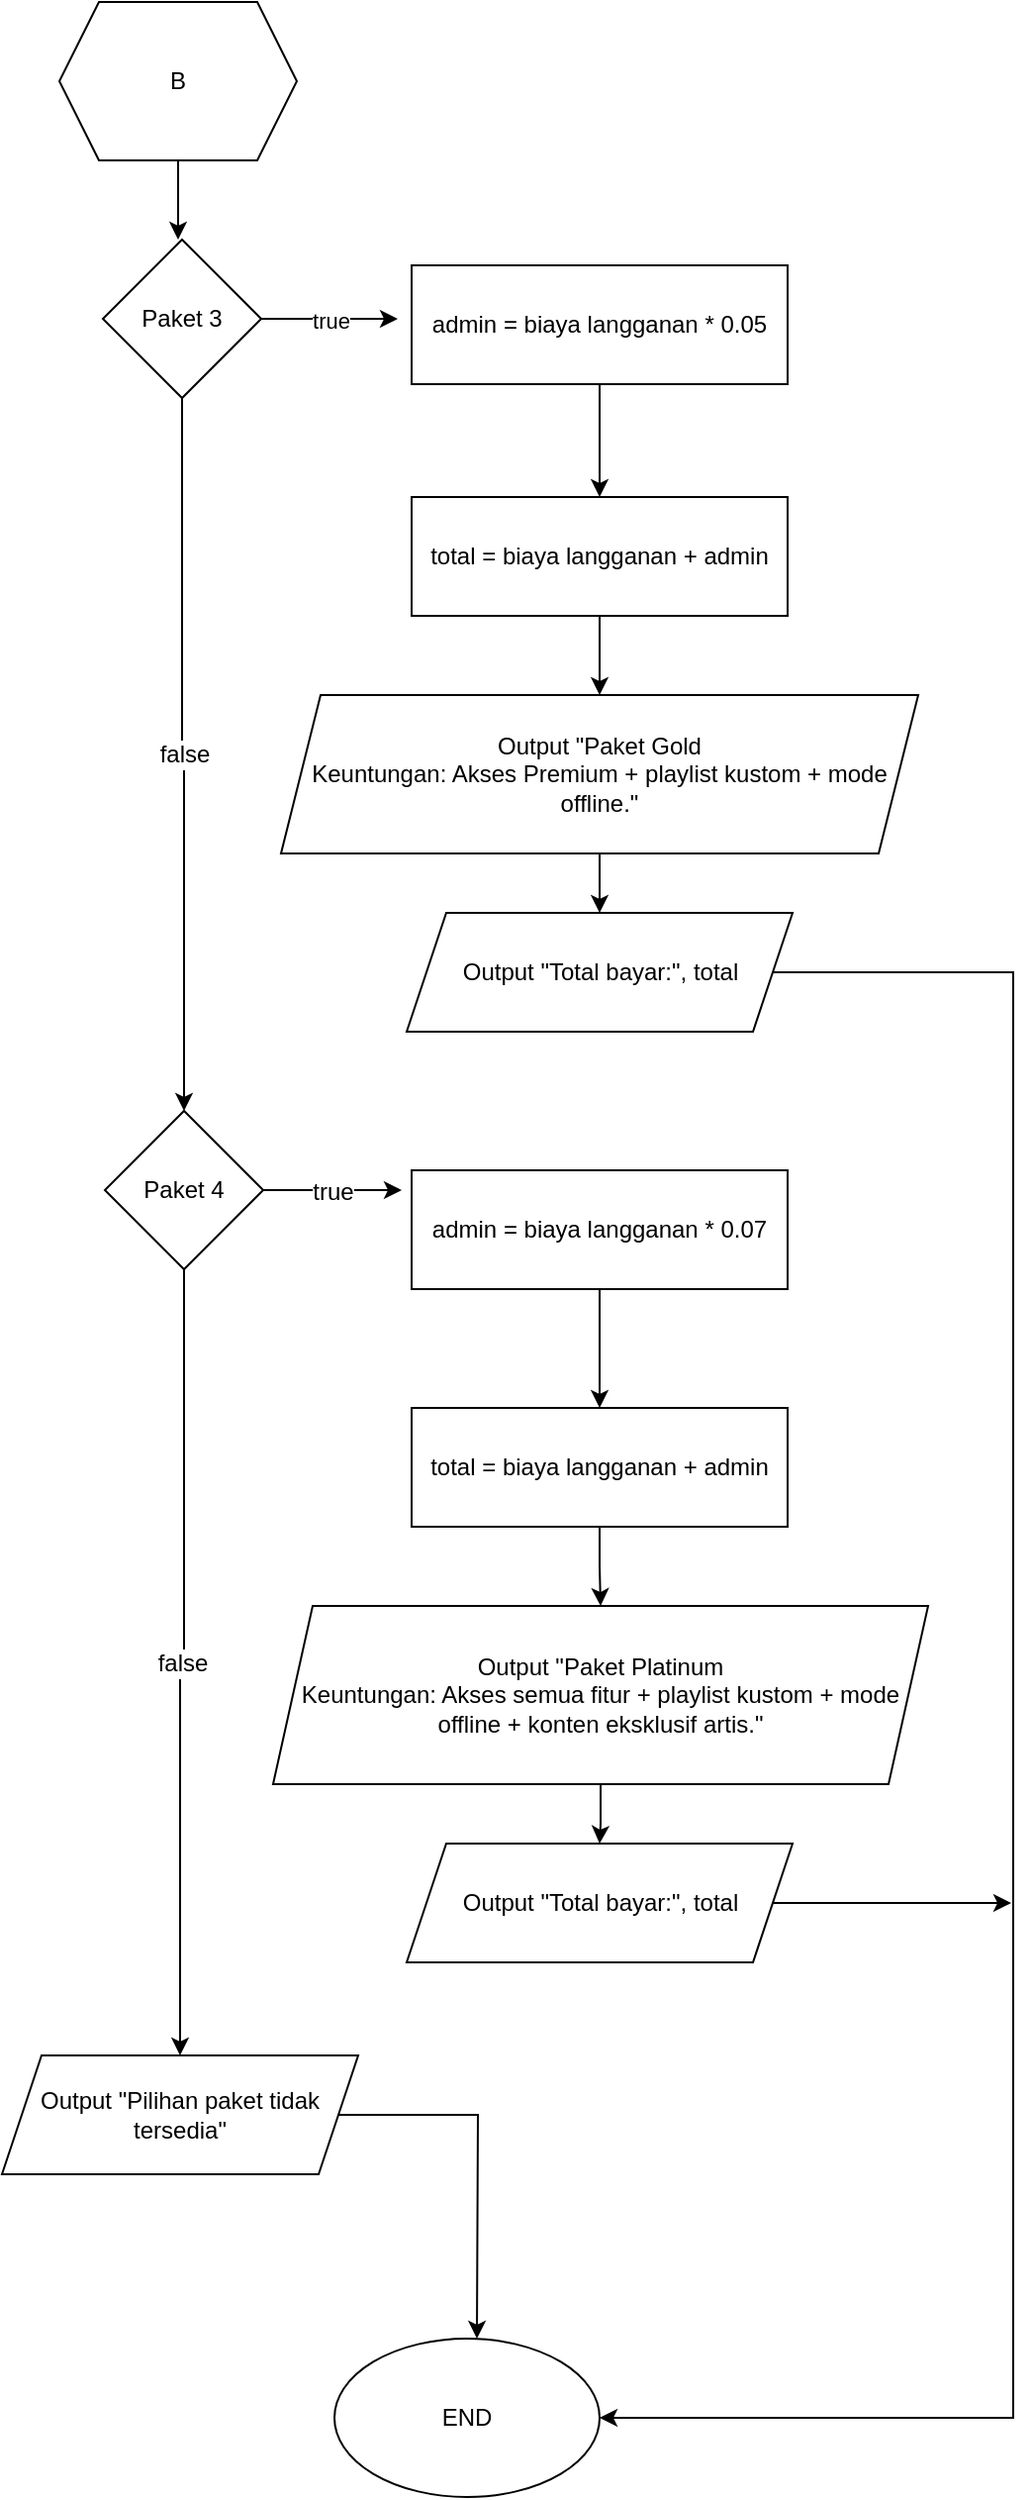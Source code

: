 <mxfile version="28.1.2">
  <diagram name="Halaman-1" id="cWxNmYk4HJXTnCRtBX9K">
    <mxGraphModel dx="1389" dy="764" grid="1" gridSize="10" guides="1" tooltips="1" connect="1" arrows="1" fold="1" page="1" pageScale="1" pageWidth="850" pageHeight="1100" math="0" shadow="0">
      <root>
        <mxCell id="0" />
        <mxCell id="1" parent="0" />
        <mxCell id="9vIDsrFq6yi80uX3ZT8P-1" value="false" style="edgeStyle=orthogonalEdgeStyle;rounded=0;orthogonalLoop=1;jettySize=auto;html=1;fontFamily=Helvetica;fontSize=12;fontColor=default;" parent="1" source="9vIDsrFq6yi80uX3ZT8P-3" target="9vIDsrFq6yi80uX3ZT8P-13" edge="1">
          <mxGeometry relative="1" as="geometry" />
        </mxCell>
        <mxCell id="9vIDsrFq6yi80uX3ZT8P-26" value="true" style="edgeStyle=orthogonalEdgeStyle;rounded=0;orthogonalLoop=1;jettySize=auto;html=1;exitX=1;exitY=0.5;exitDx=0;exitDy=0;" parent="1" source="9vIDsrFq6yi80uX3ZT8P-3" edge="1">
          <mxGeometry relative="1" as="geometry">
            <mxPoint x="390" y="160" as="targetPoint" />
          </mxGeometry>
        </mxCell>
        <mxCell id="9vIDsrFq6yi80uX3ZT8P-3" value="Paket 3" style="rhombus;whiteSpace=wrap;html=1;" parent="1" vertex="1">
          <mxGeometry x="241" y="120" width="80" height="80" as="geometry" />
        </mxCell>
        <mxCell id="9vIDsrFq6yi80uX3ZT8P-4" style="edgeStyle=orthogonalEdgeStyle;rounded=0;orthogonalLoop=1;jettySize=auto;html=1;exitX=0.5;exitY=1;exitDx=0;exitDy=0;entryX=0.5;entryY=0;entryDx=0;entryDy=0;fontFamily=Helvetica;fontSize=12;fontColor=default;" parent="1" source="9vIDsrFq6yi80uX3ZT8P-5" target="9vIDsrFq6yi80uX3ZT8P-7" edge="1">
          <mxGeometry relative="1" as="geometry" />
        </mxCell>
        <mxCell id="9vIDsrFq6yi80uX3ZT8P-5" value="admin = biaya langganan * 0.05" style="whiteSpace=wrap;html=1;" parent="1" vertex="1">
          <mxGeometry x="397" y="133" width="190" height="60" as="geometry" />
        </mxCell>
        <mxCell id="9vIDsrFq6yi80uX3ZT8P-6" style="edgeStyle=orthogonalEdgeStyle;rounded=0;orthogonalLoop=1;jettySize=auto;html=1;exitX=0.5;exitY=1;exitDx=0;exitDy=0;entryX=0.5;entryY=0;entryDx=0;entryDy=0;fontFamily=Helvetica;fontSize=12;fontColor=default;" parent="1" source="9vIDsrFq6yi80uX3ZT8P-7" target="9vIDsrFq6yi80uX3ZT8P-10" edge="1">
          <mxGeometry relative="1" as="geometry" />
        </mxCell>
        <mxCell id="9vIDsrFq6yi80uX3ZT8P-7" value="total = biaya langganan + admin" style="whiteSpace=wrap;html=1;" parent="1" vertex="1">
          <mxGeometry x="397" y="250" width="190" height="60" as="geometry" />
        </mxCell>
        <mxCell id="9vIDsrFq6yi80uX3ZT8P-27" style="edgeStyle=orthogonalEdgeStyle;rounded=0;orthogonalLoop=1;jettySize=auto;html=1;exitX=1;exitY=0.5;exitDx=0;exitDy=0;entryX=1;entryY=0.5;entryDx=0;entryDy=0;" parent="1" source="9vIDsrFq6yi80uX3ZT8P-8" edge="1" target="9vIDsrFq6yi80uX3ZT8P-23">
          <mxGeometry relative="1" as="geometry">
            <mxPoint x="500" y="1230" as="targetPoint" />
            <Array as="points">
              <mxPoint x="701" y="490" />
              <mxPoint x="701" y="1220" />
            </Array>
          </mxGeometry>
        </mxCell>
        <mxCell id="9vIDsrFq6yi80uX3ZT8P-8" value="Output &quot;Total bayar:&quot;, total" style="shape=parallelogram;perimeter=parallelogramPerimeter;whiteSpace=wrap;html=1;fixedSize=1;" parent="1" vertex="1">
          <mxGeometry x="394.5" y="460" width="195" height="60" as="geometry" />
        </mxCell>
        <mxCell id="9vIDsrFq6yi80uX3ZT8P-9" style="edgeStyle=orthogonalEdgeStyle;rounded=0;orthogonalLoop=1;jettySize=auto;html=1;exitX=0.5;exitY=1;exitDx=0;exitDy=0;fontFamily=Helvetica;fontSize=12;fontColor=default;" parent="1" source="9vIDsrFq6yi80uX3ZT8P-10" target="9vIDsrFq6yi80uX3ZT8P-8" edge="1">
          <mxGeometry relative="1" as="geometry" />
        </mxCell>
        <mxCell id="9vIDsrFq6yi80uX3ZT8P-10" value="Output &quot;Paket Gold&lt;div&gt;Keuntungan: Akses Premium + playlist kustom + mode offline.&quot;&lt;/div&gt;" style="shape=parallelogram;perimeter=parallelogramPerimeter;whiteSpace=wrap;html=1;fixedSize=1;" parent="1" vertex="1">
          <mxGeometry x="331" y="350" width="322" height="80" as="geometry" />
        </mxCell>
        <mxCell id="9vIDsrFq6yi80uX3ZT8P-11" value="true" style="edgeStyle=orthogonalEdgeStyle;rounded=0;orthogonalLoop=1;jettySize=auto;html=1;exitX=1;exitY=0.5;exitDx=0;exitDy=0;fontFamily=Helvetica;fontSize=12;fontColor=default;" parent="1" source="9vIDsrFq6yi80uX3ZT8P-13" edge="1">
          <mxGeometry relative="1" as="geometry">
            <mxPoint x="392" y="600" as="targetPoint" />
          </mxGeometry>
        </mxCell>
        <mxCell id="9vIDsrFq6yi80uX3ZT8P-12" value="false" style="edgeStyle=orthogonalEdgeStyle;rounded=0;orthogonalLoop=1;jettySize=auto;html=1;fontFamily=Helvetica;fontSize=12;fontColor=default;" parent="1" source="9vIDsrFq6yi80uX3ZT8P-13" target="9vIDsrFq6yi80uX3ZT8P-22" edge="1">
          <mxGeometry relative="1" as="geometry" />
        </mxCell>
        <mxCell id="9vIDsrFq6yi80uX3ZT8P-13" value="Paket 4" style="rhombus;whiteSpace=wrap;html=1;" parent="1" vertex="1">
          <mxGeometry x="242" y="560" width="80" height="80" as="geometry" />
        </mxCell>
        <mxCell id="9vIDsrFq6yi80uX3ZT8P-14" style="edgeStyle=orthogonalEdgeStyle;rounded=0;orthogonalLoop=1;jettySize=auto;html=1;exitX=0.5;exitY=1;exitDx=0;exitDy=0;entryX=0.5;entryY=0;entryDx=0;entryDy=0;fontFamily=Helvetica;fontSize=12;fontColor=default;" parent="1" source="9vIDsrFq6yi80uX3ZT8P-15" target="9vIDsrFq6yi80uX3ZT8P-17" edge="1">
          <mxGeometry relative="1" as="geometry" />
        </mxCell>
        <mxCell id="9vIDsrFq6yi80uX3ZT8P-15" value="admin = biaya langganan * 0.07" style="whiteSpace=wrap;html=1;" parent="1" vertex="1">
          <mxGeometry x="397" y="590" width="190" height="60" as="geometry" />
        </mxCell>
        <mxCell id="9vIDsrFq6yi80uX3ZT8P-16" style="edgeStyle=orthogonalEdgeStyle;rounded=0;orthogonalLoop=1;jettySize=auto;html=1;exitX=0.5;exitY=1;exitDx=0;exitDy=0;entryX=0.5;entryY=0;entryDx=0;entryDy=0;fontFamily=Helvetica;fontSize=12;fontColor=default;" parent="1" source="9vIDsrFq6yi80uX3ZT8P-17" target="9vIDsrFq6yi80uX3ZT8P-20" edge="1">
          <mxGeometry relative="1" as="geometry" />
        </mxCell>
        <mxCell id="9vIDsrFq6yi80uX3ZT8P-17" value="total = biaya langganan + admin" style="whiteSpace=wrap;html=1;" parent="1" vertex="1">
          <mxGeometry x="397" y="710" width="190" height="60" as="geometry" />
        </mxCell>
        <mxCell id="9vIDsrFq6yi80uX3ZT8P-28" style="edgeStyle=orthogonalEdgeStyle;rounded=0;orthogonalLoop=1;jettySize=auto;html=1;exitX=1;exitY=0.5;exitDx=0;exitDy=0;" parent="1" source="9vIDsrFq6yi80uX3ZT8P-18" edge="1">
          <mxGeometry relative="1" as="geometry">
            <mxPoint x="700" y="960" as="targetPoint" />
          </mxGeometry>
        </mxCell>
        <mxCell id="9vIDsrFq6yi80uX3ZT8P-18" value="Output &quot;Total bayar:&quot;, total" style="shape=parallelogram;perimeter=parallelogramPerimeter;whiteSpace=wrap;html=1;fixedSize=1;" parent="1" vertex="1">
          <mxGeometry x="394.5" y="930" width="195" height="60" as="geometry" />
        </mxCell>
        <mxCell id="9vIDsrFq6yi80uX3ZT8P-19" style="edgeStyle=orthogonalEdgeStyle;rounded=0;orthogonalLoop=1;jettySize=auto;html=1;exitX=0.5;exitY=1;exitDx=0;exitDy=0;fontFamily=Helvetica;fontSize=12;fontColor=default;" parent="1" source="9vIDsrFq6yi80uX3ZT8P-20" target="9vIDsrFq6yi80uX3ZT8P-18" edge="1">
          <mxGeometry relative="1" as="geometry" />
        </mxCell>
        <mxCell id="9vIDsrFq6yi80uX3ZT8P-20" value="Output &quot;Paket Platinum&lt;div&gt;Keuntungan: Akses semua fitur + playlist kustom + mode offline + konten eksklusif artis.&quot;&lt;/div&gt;" style="shape=parallelogram;perimeter=parallelogramPerimeter;whiteSpace=wrap;html=1;fixedSize=1;" parent="1" vertex="1">
          <mxGeometry x="327" y="810" width="331" height="90" as="geometry" />
        </mxCell>
        <mxCell id="M_PiWz6Us4BWntbfAIbD-1" style="edgeStyle=orthogonalEdgeStyle;rounded=0;orthogonalLoop=1;jettySize=auto;html=1;exitX=1;exitY=0.5;exitDx=0;exitDy=0;" edge="1" parent="1" source="9vIDsrFq6yi80uX3ZT8P-22">
          <mxGeometry relative="1" as="geometry">
            <mxPoint x="430" y="1180" as="targetPoint" />
          </mxGeometry>
        </mxCell>
        <mxCell id="9vIDsrFq6yi80uX3ZT8P-22" value="Output &quot;Pilihan paket tidak tersedia&quot;" style="shape=parallelogram;perimeter=parallelogramPerimeter;whiteSpace=wrap;html=1;fixedSize=1;" parent="1" vertex="1">
          <mxGeometry x="190" y="1037" width="180" height="60" as="geometry" />
        </mxCell>
        <mxCell id="9vIDsrFq6yi80uX3ZT8P-23" value="END" style="ellipse;whiteSpace=wrap;html=1;" parent="1" vertex="1">
          <mxGeometry x="358" y="1180" width="134" height="80" as="geometry" />
        </mxCell>
        <mxCell id="9vIDsrFq6yi80uX3ZT8P-25" style="edgeStyle=orthogonalEdgeStyle;rounded=0;orthogonalLoop=1;jettySize=auto;html=1;exitX=0.5;exitY=1;exitDx=0;exitDy=0;" parent="1" source="9vIDsrFq6yi80uX3ZT8P-24" edge="1">
          <mxGeometry relative="1" as="geometry">
            <mxPoint x="279" y="120" as="targetPoint" />
          </mxGeometry>
        </mxCell>
        <mxCell id="9vIDsrFq6yi80uX3ZT8P-24" value="B" style="shape=hexagon;perimeter=hexagonPerimeter2;whiteSpace=wrap;html=1;fixedSize=1;" parent="1" vertex="1">
          <mxGeometry x="219" width="120" height="80" as="geometry" />
        </mxCell>
      </root>
    </mxGraphModel>
  </diagram>
</mxfile>
